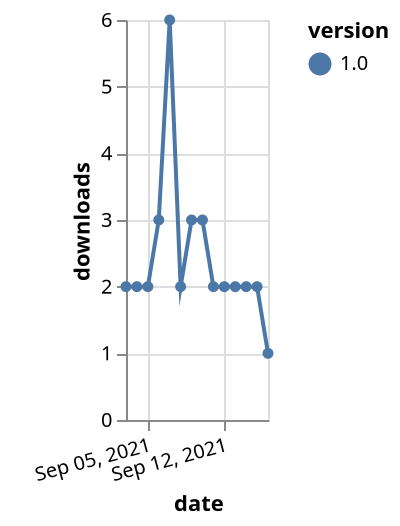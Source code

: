 {"$schema": "https://vega.github.io/schema/vega-lite/v5.json", "description": "A simple bar chart with embedded data.", "data": {"values": [{"date": "2021-09-03", "total": 2849, "delta": 2, "version": "1.0"}, {"date": "2021-09-04", "total": 2851, "delta": 2, "version": "1.0"}, {"date": "2021-09-05", "total": 2853, "delta": 2, "version": "1.0"}, {"date": "2021-09-06", "total": 2856, "delta": 3, "version": "1.0"}, {"date": "2021-09-07", "total": 2862, "delta": 6, "version": "1.0"}, {"date": "2021-09-08", "total": 2864, "delta": 2, "version": "1.0"}, {"date": "2021-09-09", "total": 2867, "delta": 3, "version": "1.0"}, {"date": "2021-09-10", "total": 2870, "delta": 3, "version": "1.0"}, {"date": "2021-09-11", "total": 2872, "delta": 2, "version": "1.0"}, {"date": "2021-09-12", "total": 2874, "delta": 2, "version": "1.0"}, {"date": "2021-09-13", "total": 2876, "delta": 2, "version": "1.0"}, {"date": "2021-09-14", "total": 2878, "delta": 2, "version": "1.0"}, {"date": "2021-09-15", "total": 2880, "delta": 2, "version": "1.0"}, {"date": "2021-09-16", "total": 2881, "delta": 1, "version": "1.0"}]}, "width": "container", "mark": {"type": "line", "point": {"filled": true}}, "encoding": {"x": {"field": "date", "type": "temporal", "timeUnit": "yearmonthdate", "title": "date", "axis": {"labelAngle": -15}}, "y": {"field": "delta", "type": "quantitative", "title": "downloads"}, "color": {"field": "version", "type": "nominal"}, "tooltip": {"field": "delta"}}}